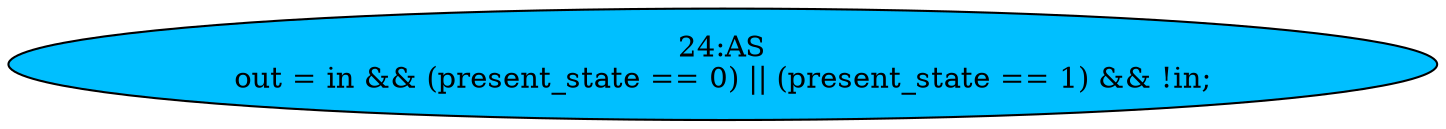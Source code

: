 strict digraph "" {
	node [label="\N"];
	"24:AS"	[ast="<pyverilog.vparser.ast.Assign object at 0x7f8e59e71850>",
		def_var="['out']",
		fillcolor=deepskyblue,
		label="24:AS
out = in && (present_state == 0) || (present_state == 1) && !in;",
		statements="[]",
		style=filled,
		typ=Assign,
		use_var="['in', 'present_state', 'present_state', 'in']"];
}

